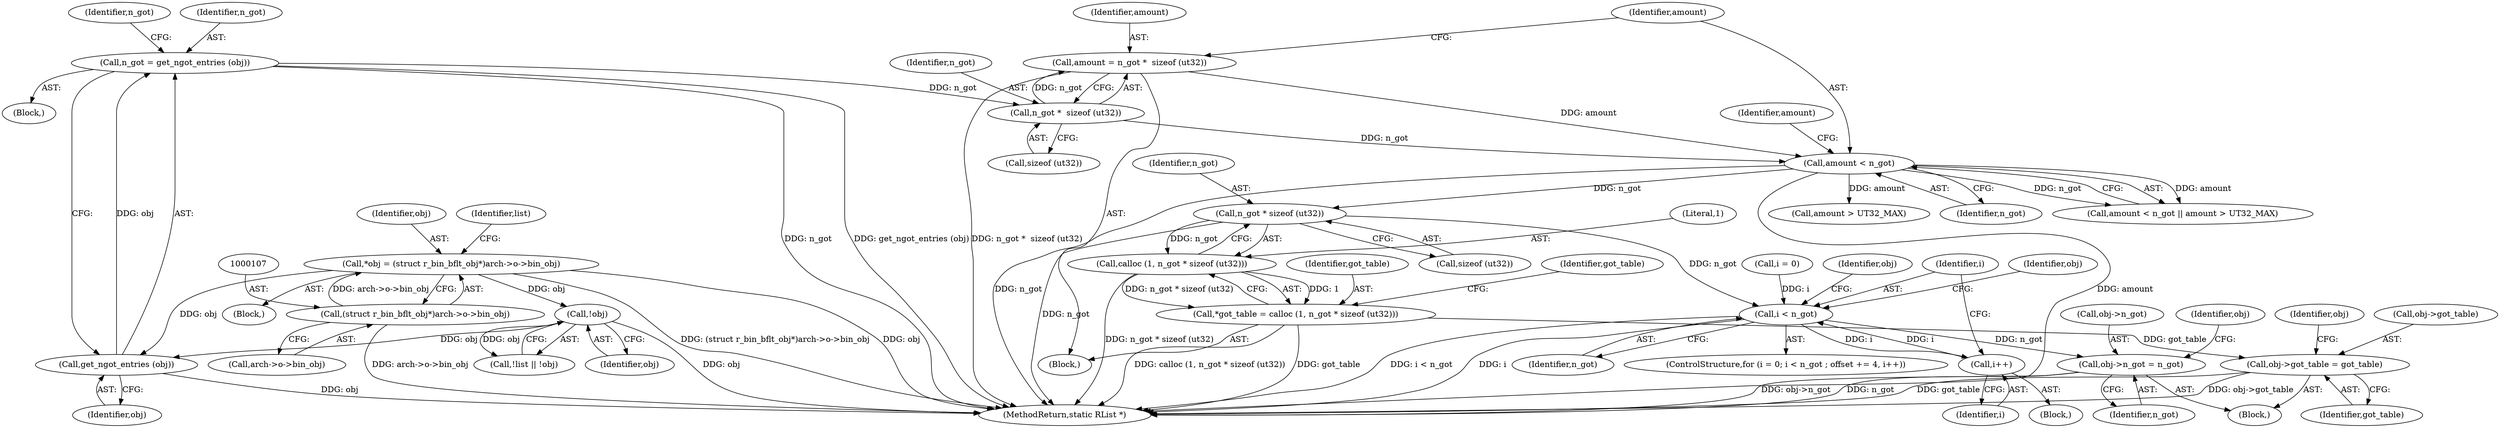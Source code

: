 digraph "0_radare2_72794dc3523bbd5bb370de3c5857cb736c387e18_0@API" {
"1000172" [label="(Call,n_got * sizeof (ut32))"];
"1000159" [label="(Call,amount < n_got)"];
"1000151" [label="(Call,amount = n_got *  sizeof (ut32))"];
"1000153" [label="(Call,n_got *  sizeof (ut32))"];
"1000144" [label="(Call,n_got = get_ngot_entries (obj))"];
"1000146" [label="(Call,get_ngot_entries (obj))"];
"1000104" [label="(Call,*obj = (struct r_bin_bflt_obj*)arch->o->bin_obj)"];
"1000106" [label="(Call,(struct r_bin_bflt_obj*)arch->o->bin_obj)"];
"1000128" [label="(Call,!obj)"];
"1000170" [label="(Call,calloc (1, n_got * sizeof (ut32)))"];
"1000168" [label="(Call,*got_table = calloc (1, n_got * sizeof (ut32)))"];
"1000277" [label="(Call,obj->got_table = got_table)"];
"1000187" [label="(Call,i < n_got)"];
"1000194" [label="(Call,i++)"];
"1000272" [label="(Call,obj->n_got = n_got)"];
"1000150" [label="(Block,)"];
"1000204" [label="(Identifier,obj)"];
"1000171" [label="(Literal,1)"];
"1000149" [label="(Identifier,n_got)"];
"1000102" [label="(Block,)"];
"1000151" [label="(Call,amount = n_got *  sizeof (ut32))"];
"1000160" [label="(Identifier,amount)"];
"1000153" [label="(Call,n_got *  sizeof (ut32))"];
"1000162" [label="(Call,amount > UT32_MAX)"];
"1000146" [label="(Call,get_ngot_entries (obj))"];
"1000147" [label="(Identifier,obj)"];
"1000273" [label="(Call,obj->n_got)"];
"1000129" [label="(Identifier,obj)"];
"1000277" [label="(Call,obj->got_table = got_table)"];
"1000184" [label="(Call,i = 0)"];
"1000152" [label="(Identifier,amount)"];
"1000189" [label="(Identifier,n_got)"];
"1000276" [label="(Identifier,n_got)"];
"1000177" [label="(Identifier,got_table)"];
"1000178" [label="(Block,)"];
"1000195" [label="(Identifier,i)"];
"1000194" [label="(Call,i++)"];
"1000105" [label="(Identifier,obj)"];
"1000125" [label="(Call,!list || !obj)"];
"1000159" [label="(Call,amount < n_got)"];
"1000272" [label="(Call,obj->n_got = n_got)"];
"1000163" [label="(Identifier,amount)"];
"1000161" [label="(Identifier,n_got)"];
"1000170" [label="(Call,calloc (1, n_got * sizeof (ut32)))"];
"1000190" [label="(Block,)"];
"1000143" [label="(Block,)"];
"1000174" [label="(Call,sizeof (ut32))"];
"1000115" [label="(Identifier,list)"];
"1000286" [label="(Identifier,obj)"];
"1000104" [label="(Call,*obj = (struct r_bin_bflt_obj*)arch->o->bin_obj)"];
"1000188" [label="(Identifier,i)"];
"1000187" [label="(Call,i < n_got)"];
"1000278" [label="(Call,obj->got_table)"];
"1000106" [label="(Call,(struct r_bin_bflt_obj*)arch->o->bin_obj)"];
"1000155" [label="(Call,sizeof (ut32))"];
"1000173" [label="(Identifier,n_got)"];
"1000158" [label="(Call,amount < n_got || amount > UT32_MAX)"];
"1000128" [label="(Call,!obj)"];
"1000183" [label="(ControlStructure,for (i = 0; i < n_got ; offset += 4, i++))"];
"1000279" [label="(Identifier,obj)"];
"1000568" [label="(MethodReturn,static RList *)"];
"1000145" [label="(Identifier,n_got)"];
"1000154" [label="(Identifier,n_got)"];
"1000172" [label="(Call,n_got * sizeof (ut32))"];
"1000108" [label="(Call,arch->o->bin_obj)"];
"1000169" [label="(Identifier,got_table)"];
"1000281" [label="(Identifier,got_table)"];
"1000168" [label="(Call,*got_table = calloc (1, n_got * sizeof (ut32)))"];
"1000274" [label="(Identifier,obj)"];
"1000144" [label="(Call,n_got = get_ngot_entries (obj))"];
"1000172" -> "1000170"  [label="AST: "];
"1000172" -> "1000174"  [label="CFG: "];
"1000173" -> "1000172"  [label="AST: "];
"1000174" -> "1000172"  [label="AST: "];
"1000170" -> "1000172"  [label="CFG: "];
"1000172" -> "1000568"  [label="DDG: n_got"];
"1000172" -> "1000170"  [label="DDG: n_got"];
"1000159" -> "1000172"  [label="DDG: n_got"];
"1000172" -> "1000187"  [label="DDG: n_got"];
"1000159" -> "1000158"  [label="AST: "];
"1000159" -> "1000161"  [label="CFG: "];
"1000160" -> "1000159"  [label="AST: "];
"1000161" -> "1000159"  [label="AST: "];
"1000163" -> "1000159"  [label="CFG: "];
"1000158" -> "1000159"  [label="CFG: "];
"1000159" -> "1000568"  [label="DDG: amount"];
"1000159" -> "1000568"  [label="DDG: n_got"];
"1000159" -> "1000158"  [label="DDG: amount"];
"1000159" -> "1000158"  [label="DDG: n_got"];
"1000151" -> "1000159"  [label="DDG: amount"];
"1000153" -> "1000159"  [label="DDG: n_got"];
"1000159" -> "1000162"  [label="DDG: amount"];
"1000151" -> "1000150"  [label="AST: "];
"1000151" -> "1000153"  [label="CFG: "];
"1000152" -> "1000151"  [label="AST: "];
"1000153" -> "1000151"  [label="AST: "];
"1000160" -> "1000151"  [label="CFG: "];
"1000151" -> "1000568"  [label="DDG: n_got *  sizeof (ut32)"];
"1000153" -> "1000151"  [label="DDG: n_got"];
"1000153" -> "1000155"  [label="CFG: "];
"1000154" -> "1000153"  [label="AST: "];
"1000155" -> "1000153"  [label="AST: "];
"1000144" -> "1000153"  [label="DDG: n_got"];
"1000144" -> "1000143"  [label="AST: "];
"1000144" -> "1000146"  [label="CFG: "];
"1000145" -> "1000144"  [label="AST: "];
"1000146" -> "1000144"  [label="AST: "];
"1000149" -> "1000144"  [label="CFG: "];
"1000144" -> "1000568"  [label="DDG: n_got"];
"1000144" -> "1000568"  [label="DDG: get_ngot_entries (obj)"];
"1000146" -> "1000144"  [label="DDG: obj"];
"1000146" -> "1000147"  [label="CFG: "];
"1000147" -> "1000146"  [label="AST: "];
"1000146" -> "1000568"  [label="DDG: obj"];
"1000104" -> "1000146"  [label="DDG: obj"];
"1000128" -> "1000146"  [label="DDG: obj"];
"1000104" -> "1000102"  [label="AST: "];
"1000104" -> "1000106"  [label="CFG: "];
"1000105" -> "1000104"  [label="AST: "];
"1000106" -> "1000104"  [label="AST: "];
"1000115" -> "1000104"  [label="CFG: "];
"1000104" -> "1000568"  [label="DDG: obj"];
"1000104" -> "1000568"  [label="DDG: (struct r_bin_bflt_obj*)arch->o->bin_obj"];
"1000106" -> "1000104"  [label="DDG: arch->o->bin_obj"];
"1000104" -> "1000128"  [label="DDG: obj"];
"1000106" -> "1000108"  [label="CFG: "];
"1000107" -> "1000106"  [label="AST: "];
"1000108" -> "1000106"  [label="AST: "];
"1000106" -> "1000568"  [label="DDG: arch->o->bin_obj"];
"1000128" -> "1000125"  [label="AST: "];
"1000128" -> "1000129"  [label="CFG: "];
"1000129" -> "1000128"  [label="AST: "];
"1000125" -> "1000128"  [label="CFG: "];
"1000128" -> "1000568"  [label="DDG: obj"];
"1000128" -> "1000125"  [label="DDG: obj"];
"1000170" -> "1000168"  [label="AST: "];
"1000171" -> "1000170"  [label="AST: "];
"1000168" -> "1000170"  [label="CFG: "];
"1000170" -> "1000568"  [label="DDG: n_got * sizeof (ut32)"];
"1000170" -> "1000168"  [label="DDG: 1"];
"1000170" -> "1000168"  [label="DDG: n_got * sizeof (ut32)"];
"1000168" -> "1000150"  [label="AST: "];
"1000169" -> "1000168"  [label="AST: "];
"1000177" -> "1000168"  [label="CFG: "];
"1000168" -> "1000568"  [label="DDG: got_table"];
"1000168" -> "1000568"  [label="DDG: calloc (1, n_got * sizeof (ut32))"];
"1000168" -> "1000277"  [label="DDG: got_table"];
"1000277" -> "1000178"  [label="AST: "];
"1000277" -> "1000281"  [label="CFG: "];
"1000278" -> "1000277"  [label="AST: "];
"1000281" -> "1000277"  [label="AST: "];
"1000286" -> "1000277"  [label="CFG: "];
"1000277" -> "1000568"  [label="DDG: obj->got_table"];
"1000277" -> "1000568"  [label="DDG: got_table"];
"1000187" -> "1000183"  [label="AST: "];
"1000187" -> "1000189"  [label="CFG: "];
"1000188" -> "1000187"  [label="AST: "];
"1000189" -> "1000187"  [label="AST: "];
"1000204" -> "1000187"  [label="CFG: "];
"1000274" -> "1000187"  [label="CFG: "];
"1000187" -> "1000568"  [label="DDG: i"];
"1000187" -> "1000568"  [label="DDG: i < n_got"];
"1000184" -> "1000187"  [label="DDG: i"];
"1000194" -> "1000187"  [label="DDG: i"];
"1000187" -> "1000194"  [label="DDG: i"];
"1000187" -> "1000272"  [label="DDG: n_got"];
"1000194" -> "1000190"  [label="AST: "];
"1000194" -> "1000195"  [label="CFG: "];
"1000195" -> "1000194"  [label="AST: "];
"1000188" -> "1000194"  [label="CFG: "];
"1000272" -> "1000178"  [label="AST: "];
"1000272" -> "1000276"  [label="CFG: "];
"1000273" -> "1000272"  [label="AST: "];
"1000276" -> "1000272"  [label="AST: "];
"1000279" -> "1000272"  [label="CFG: "];
"1000272" -> "1000568"  [label="DDG: n_got"];
"1000272" -> "1000568"  [label="DDG: obj->n_got"];
}
